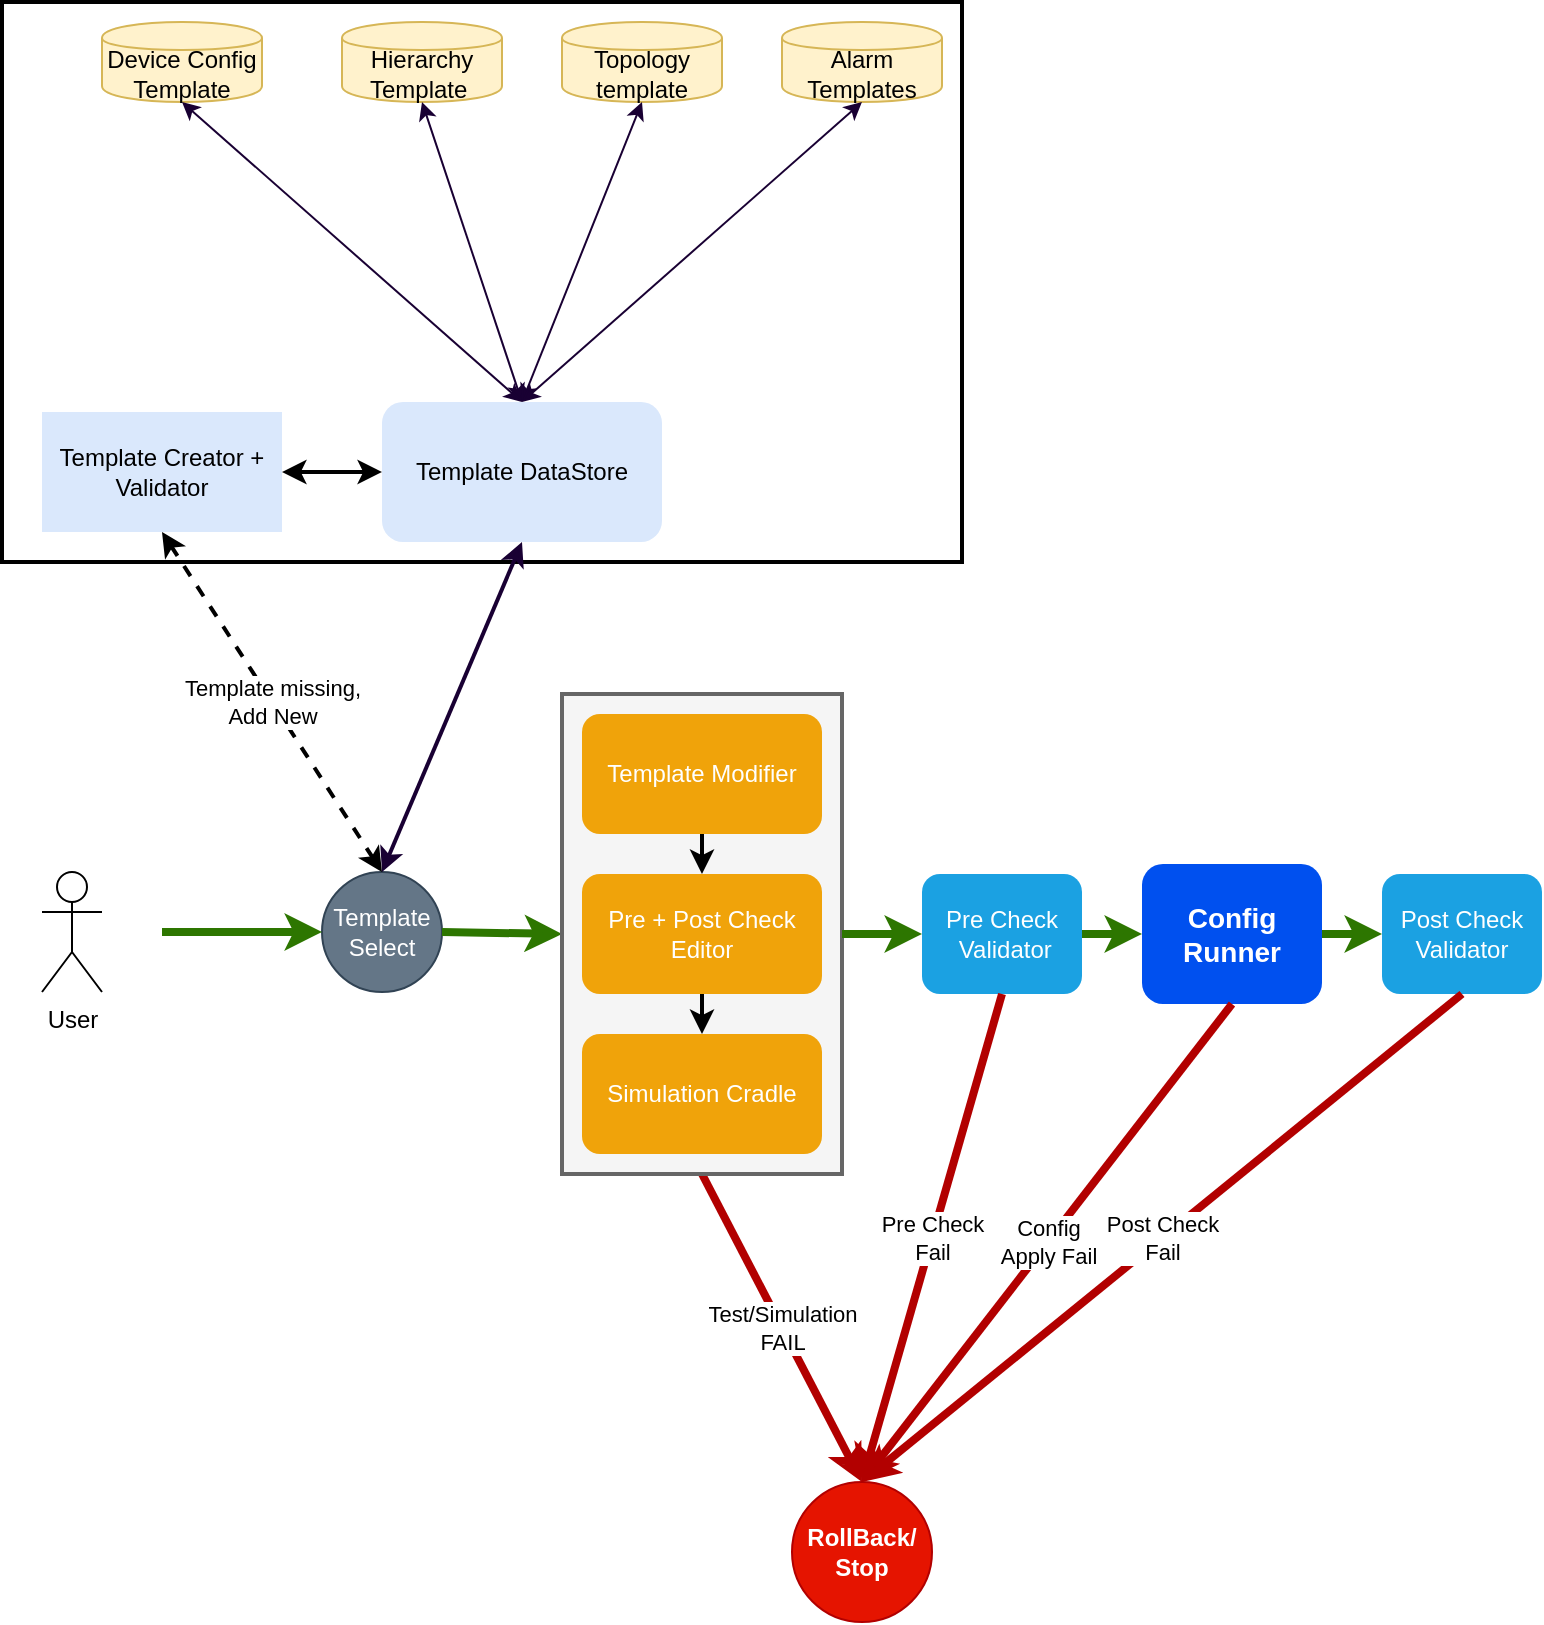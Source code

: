 <mxfile version="12.1.3" type="github" pages="1">
  <diagram id="B4XK_0Hln9eRdX3QcIPv" name="Page-1">
    <mxGraphModel dx="1346" dy="859" grid="1" gridSize="10" guides="1" tooltips="1" connect="1" arrows="1" fold="1" page="1" pageScale="1" pageWidth="850" pageHeight="1100" math="0" shadow="0">
      <root>
        <mxCell id="0"/>
        <mxCell id="1" parent="0"/>
        <mxCell id="j7HrswJJdAMiraN6C7io-34" value="" style="rounded=0;whiteSpace=wrap;html=1;strokeWidth=2;" vertex="1" parent="1">
          <mxGeometry x="30" y="30" width="480" height="280" as="geometry"/>
        </mxCell>
        <mxCell id="PcscQ1ydCQ4jhYNcUpiW-1" value="Template DataStore" style="rounded=1;whiteSpace=wrap;html=1;fillColor=#dae8fc;strokeColor=none;" parent="1" vertex="1">
          <mxGeometry x="220" y="230" width="140" height="70" as="geometry"/>
        </mxCell>
        <mxCell id="PcscQ1ydCQ4jhYNcUpiW-2" value="Device Config Template" style="shape=cylinder;whiteSpace=wrap;html=1;boundedLbl=1;backgroundOutline=1;fillColor=#fff2cc;strokeColor=#d6b656;" parent="1" vertex="1">
          <mxGeometry x="80" y="40" width="80" height="40" as="geometry"/>
        </mxCell>
        <mxCell id="PcscQ1ydCQ4jhYNcUpiW-4" value="Hierarchy Template&amp;nbsp;" style="shape=cylinder;whiteSpace=wrap;html=1;boundedLbl=1;backgroundOutline=1;fillColor=#fff2cc;strokeColor=#d6b656;" parent="1" vertex="1">
          <mxGeometry x="200" y="40" width="80" height="40" as="geometry"/>
        </mxCell>
        <mxCell id="PcscQ1ydCQ4jhYNcUpiW-5" value="Topology template" style="shape=cylinder;whiteSpace=wrap;html=1;boundedLbl=1;backgroundOutline=1;fillColor=#fff2cc;strokeColor=#d6b656;" parent="1" vertex="1">
          <mxGeometry x="310" y="40" width="80" height="40" as="geometry"/>
        </mxCell>
        <mxCell id="PcscQ1ydCQ4jhYNcUpiW-6" value="Alarm Templates" style="shape=cylinder;whiteSpace=wrap;html=1;boundedLbl=1;backgroundOutline=1;fillColor=#fff2cc;strokeColor=#d6b656;" parent="1" vertex="1">
          <mxGeometry x="420" y="40" width="80" height="40" as="geometry"/>
        </mxCell>
        <mxCell id="PcscQ1ydCQ4jhYNcUpiW-7" value="" style="endArrow=classic;startArrow=classic;html=1;entryX=0.5;entryY=1;entryDx=0;entryDy=0;exitX=0.5;exitY=0;exitDx=0;exitDy=0;strokeColor=#190033;" parent="1" source="PcscQ1ydCQ4jhYNcUpiW-1" target="PcscQ1ydCQ4jhYNcUpiW-2" edge="1">
          <mxGeometry width="50" height="50" relative="1" as="geometry">
            <mxPoint x="10" y="300" as="sourcePoint"/>
            <mxPoint x="60" y="250" as="targetPoint"/>
          </mxGeometry>
        </mxCell>
        <mxCell id="j7HrswJJdAMiraN6C7io-1" value="" style="endArrow=classic;startArrow=classic;html=1;entryX=0.5;entryY=1;entryDx=0;entryDy=0;exitX=0.5;exitY=0;exitDx=0;exitDy=0;strokeColor=#190033;" edge="1" parent="1" source="PcscQ1ydCQ4jhYNcUpiW-1" target="PcscQ1ydCQ4jhYNcUpiW-4">
          <mxGeometry width="50" height="50" relative="1" as="geometry">
            <mxPoint x="360" y="170" as="sourcePoint"/>
            <mxPoint x="190" y="90" as="targetPoint"/>
          </mxGeometry>
        </mxCell>
        <mxCell id="j7HrswJJdAMiraN6C7io-3" value="" style="endArrow=classic;startArrow=classic;html=1;entryX=0.5;entryY=1;entryDx=0;entryDy=0;exitX=0.5;exitY=0;exitDx=0;exitDy=0;strokeColor=#190033;" edge="1" parent="1" source="PcscQ1ydCQ4jhYNcUpiW-1" target="PcscQ1ydCQ4jhYNcUpiW-5">
          <mxGeometry width="50" height="50" relative="1" as="geometry">
            <mxPoint x="375" y="190" as="sourcePoint"/>
            <mxPoint x="325" y="110" as="targetPoint"/>
          </mxGeometry>
        </mxCell>
        <mxCell id="j7HrswJJdAMiraN6C7io-4" value="" style="endArrow=classic;startArrow=classic;html=1;entryX=0.5;entryY=1;entryDx=0;entryDy=0;exitX=0.5;exitY=0;exitDx=0;exitDy=0;strokeColor=#190033;" edge="1" parent="1" source="PcscQ1ydCQ4jhYNcUpiW-1" target="PcscQ1ydCQ4jhYNcUpiW-6">
          <mxGeometry width="50" height="50" relative="1" as="geometry">
            <mxPoint x="390" y="195" as="sourcePoint"/>
            <mxPoint x="450" y="115" as="targetPoint"/>
          </mxGeometry>
        </mxCell>
        <mxCell id="j7HrswJJdAMiraN6C7io-5" value="Template Creator + Validator" style="rounded=0;whiteSpace=wrap;html=1;fillColor=#dae8fc;strokeColor=none;" vertex="1" parent="1">
          <mxGeometry x="50" y="235" width="120" height="60" as="geometry"/>
        </mxCell>
        <mxCell id="j7HrswJJdAMiraN6C7io-7" value="User" style="shape=umlActor;verticalLabelPosition=bottom;labelBackgroundColor=#ffffff;verticalAlign=top;html=1;outlineConnect=0;" vertex="1" parent="1">
          <mxGeometry x="50" y="465" width="30" height="60" as="geometry"/>
        </mxCell>
        <mxCell id="j7HrswJJdAMiraN6C7io-8" value="Template Select" style="ellipse;whiteSpace=wrap;html=1;aspect=fixed;fillColor=#647687;strokeColor=#314354;fontColor=#ffffff;" vertex="1" parent="1">
          <mxGeometry x="190" y="465" width="60" height="60" as="geometry"/>
        </mxCell>
        <mxCell id="j7HrswJJdAMiraN6C7io-14" value="" style="endArrow=classic;startArrow=classic;html=1;entryX=0.5;entryY=1;entryDx=0;entryDy=0;exitX=0.5;exitY=0;exitDx=0;exitDy=0;strokeColor=#190033;strokeWidth=2;" edge="1" parent="1" source="j7HrswJJdAMiraN6C7io-8" target="PcscQ1ydCQ4jhYNcUpiW-1">
          <mxGeometry width="50" height="50" relative="1" as="geometry">
            <mxPoint x="270" y="380" as="sourcePoint"/>
            <mxPoint x="100" y="300" as="targetPoint"/>
          </mxGeometry>
        </mxCell>
        <mxCell id="j7HrswJJdAMiraN6C7io-24" value="Template missing,&lt;br&gt;Add New" style="endArrow=classic;startArrow=classic;html=1;dashed=1;strokeColor=#000000;strokeWidth=2;entryX=0.5;entryY=1;entryDx=0;entryDy=0;exitX=0.5;exitY=0;exitDx=0;exitDy=0;" edge="1" parent="1" source="j7HrswJJdAMiraN6C7io-8" target="j7HrswJJdAMiraN6C7io-5">
          <mxGeometry width="50" height="50" relative="1" as="geometry">
            <mxPoint x="10" y="620" as="sourcePoint"/>
            <mxPoint x="60" y="570" as="targetPoint"/>
          </mxGeometry>
        </mxCell>
        <mxCell id="j7HrswJJdAMiraN6C7io-32" value="" style="endArrow=classic;startArrow=classic;html=1;strokeColor=#000000;strokeWidth=2;entryX=0;entryY=0.5;entryDx=0;entryDy=0;exitX=1;exitY=0.5;exitDx=0;exitDy=0;" edge="1" parent="1" source="j7HrswJJdAMiraN6C7io-5" target="PcscQ1ydCQ4jhYNcUpiW-1">
          <mxGeometry width="50" height="50" relative="1" as="geometry">
            <mxPoint x="10" y="680" as="sourcePoint"/>
            <mxPoint x="60" y="630" as="targetPoint"/>
          </mxGeometry>
        </mxCell>
        <mxCell id="j7HrswJJdAMiraN6C7io-35" value="Pre Check&lt;br&gt;&amp;nbsp;Validator" style="rounded=1;whiteSpace=wrap;html=1;fillColor=#1ba1e2;strokeColor=none;fontColor=#ffffff;" vertex="1" parent="1">
          <mxGeometry x="490" y="466" width="80" height="60" as="geometry"/>
        </mxCell>
        <mxCell id="j7HrswJJdAMiraN6C7io-36" value="&lt;b&gt;&lt;font style=&quot;font-size: 14px&quot;&gt;Config&lt;/font&gt;&lt;br&gt;&lt;font style=&quot;font-size: 14px&quot;&gt;Runner&lt;/font&gt;&lt;/b&gt;" style="rounded=1;whiteSpace=wrap;html=1;fillColor=#0050ef;strokeColor=none;fontColor=#ffffff;" vertex="1" parent="1">
          <mxGeometry x="600" y="461" width="90" height="70" as="geometry"/>
        </mxCell>
        <mxCell id="j7HrswJJdAMiraN6C7io-37" value="Post Check Validator" style="rounded=1;whiteSpace=wrap;html=1;fillColor=#1ba1e2;strokeColor=none;fontColor=#ffffff;" vertex="1" parent="1">
          <mxGeometry x="720" y="466" width="80" height="60" as="geometry"/>
        </mxCell>
        <mxCell id="j7HrswJJdAMiraN6C7io-38" value="&lt;b&gt;RollBack/&lt;br&gt;Stop&lt;/b&gt;" style="ellipse;whiteSpace=wrap;html=1;aspect=fixed;fillColor=#e51400;strokeColor=#B20000;fontColor=#ffffff;" vertex="1" parent="1">
          <mxGeometry x="425" y="770" width="70" height="70" as="geometry"/>
        </mxCell>
        <mxCell id="j7HrswJJdAMiraN6C7io-40" value="Test/Simulation&lt;br&gt;FAIL" style="endArrow=classic;html=1;strokeColor=#B20000;strokeWidth=4;exitX=0.5;exitY=1;exitDx=0;exitDy=0;entryX=0.5;entryY=0;entryDx=0;entryDy=0;fillColor=#e51400;" edge="1" parent="1" source="j7HrswJJdAMiraN6C7io-31" target="j7HrswJJdAMiraN6C7io-38">
          <mxGeometry width="50" height="50" relative="1" as="geometry">
            <mxPoint x="320" y="740" as="sourcePoint"/>
            <mxPoint x="370" y="690" as="targetPoint"/>
          </mxGeometry>
        </mxCell>
        <mxCell id="j7HrswJJdAMiraN6C7io-41" value="" style="endArrow=classic;html=1;strokeColor=#2D7600;strokeWidth=4;entryX=0;entryY=0.5;entryDx=0;entryDy=0;fillColor=#60a917;" edge="1" parent="1" target="j7HrswJJdAMiraN6C7io-8">
          <mxGeometry width="50" height="50" relative="1" as="geometry">
            <mxPoint x="110" y="495" as="sourcePoint"/>
            <mxPoint x="140" y="570" as="targetPoint"/>
          </mxGeometry>
        </mxCell>
        <mxCell id="j7HrswJJdAMiraN6C7io-43" value="" style="endArrow=classic;html=1;strokeColor=#2D7600;strokeWidth=4;entryX=0;entryY=0.5;entryDx=0;entryDy=0;fillColor=#60a917;exitX=1;exitY=0.5;exitDx=0;exitDy=0;" edge="1" parent="1" source="j7HrswJJdAMiraN6C7io-8" target="j7HrswJJdAMiraN6C7io-31">
          <mxGeometry width="50" height="50" relative="1" as="geometry">
            <mxPoint x="150" y="610" as="sourcePoint"/>
            <mxPoint x="230" y="609.5" as="targetPoint"/>
          </mxGeometry>
        </mxCell>
        <mxCell id="j7HrswJJdAMiraN6C7io-44" value="" style="group" vertex="1" connectable="0" parent="1">
          <mxGeometry x="310" y="376" width="140" height="240" as="geometry"/>
        </mxCell>
        <mxCell id="j7HrswJJdAMiraN6C7io-31" value="" style="rounded=0;whiteSpace=wrap;html=1;strokeWidth=2;fillColor=#f5f5f5;strokeColor=#666666;fontColor=#333333;" vertex="1" parent="j7HrswJJdAMiraN6C7io-44">
          <mxGeometry width="140" height="240" as="geometry"/>
        </mxCell>
        <mxCell id="j7HrswJJdAMiraN6C7io-25" value="Template Modifier" style="rounded=1;whiteSpace=wrap;html=1;fillColor=#f0a30a;strokeColor=none;fontColor=#ffffff;" vertex="1" parent="j7HrswJJdAMiraN6C7io-44">
          <mxGeometry x="10" y="10" width="120" height="60" as="geometry"/>
        </mxCell>
        <mxCell id="j7HrswJJdAMiraN6C7io-26" value="Pre + Post Check Editor" style="rounded=1;whiteSpace=wrap;html=1;fillColor=#f0a30a;strokeColor=none;fontColor=#ffffff;" vertex="1" parent="j7HrswJJdAMiraN6C7io-44">
          <mxGeometry x="10" y="90" width="120" height="60" as="geometry"/>
        </mxCell>
        <mxCell id="j7HrswJJdAMiraN6C7io-27" value="Simulation Cradle" style="rounded=1;whiteSpace=wrap;html=1;fillColor=#f0a30a;strokeColor=none;fontColor=#ffffff;" vertex="1" parent="j7HrswJJdAMiraN6C7io-44">
          <mxGeometry x="10" y="170" width="120" height="60" as="geometry"/>
        </mxCell>
        <mxCell id="j7HrswJJdAMiraN6C7io-28" value="" style="endArrow=classic;html=1;strokeColor=#000000;strokeWidth=2;exitX=0.5;exitY=1;exitDx=0;exitDy=0;" edge="1" parent="j7HrswJJdAMiraN6C7io-44" source="j7HrswJJdAMiraN6C7io-25" target="j7HrswJJdAMiraN6C7io-26">
          <mxGeometry width="50" height="50" relative="1" as="geometry">
            <mxPoint x="-280" y="350" as="sourcePoint"/>
            <mxPoint x="-230" y="300" as="targetPoint"/>
          </mxGeometry>
        </mxCell>
        <mxCell id="j7HrswJJdAMiraN6C7io-30" value="" style="endArrow=classic;html=1;strokeColor=#000000;strokeWidth=2;exitX=0.5;exitY=1;exitDx=0;exitDy=0;entryX=0.5;entryY=0;entryDx=0;entryDy=0;" edge="1" parent="j7HrswJJdAMiraN6C7io-44" source="j7HrswJJdAMiraN6C7io-26" target="j7HrswJJdAMiraN6C7io-27">
          <mxGeometry width="50" height="50" relative="1" as="geometry">
            <mxPoint x="150" y="70" as="sourcePoint"/>
            <mxPoint x="150" y="90" as="targetPoint"/>
          </mxGeometry>
        </mxCell>
        <mxCell id="j7HrswJJdAMiraN6C7io-45" value="" style="endArrow=classic;html=1;strokeColor=#2D7600;strokeWidth=4;entryX=0;entryY=0.5;entryDx=0;entryDy=0;fillColor=#60a917;exitX=1;exitY=0.5;exitDx=0;exitDy=0;" edge="1" parent="1" source="j7HrswJJdAMiraN6C7io-31" target="j7HrswJJdAMiraN6C7io-35">
          <mxGeometry width="50" height="50" relative="1" as="geometry">
            <mxPoint x="560" y="590" as="sourcePoint"/>
            <mxPoint x="620" y="591" as="targetPoint"/>
          </mxGeometry>
        </mxCell>
        <mxCell id="j7HrswJJdAMiraN6C7io-50" value="" style="endArrow=classic;html=1;strokeColor=#2D7600;strokeWidth=4;entryX=0;entryY=0.5;entryDx=0;entryDy=0;fillColor=#60a917;exitX=1;exitY=0.5;exitDx=0;exitDy=0;" edge="1" parent="1" source="j7HrswJJdAMiraN6C7io-36" target="j7HrswJJdAMiraN6C7io-37">
          <mxGeometry width="50" height="50" relative="1" as="geometry">
            <mxPoint x="550" y="640" as="sourcePoint"/>
            <mxPoint x="610" y="641" as="targetPoint"/>
          </mxGeometry>
        </mxCell>
        <mxCell id="j7HrswJJdAMiraN6C7io-52" value="" style="endArrow=classic;html=1;strokeColor=#2D7600;strokeWidth=4;entryX=0;entryY=0.5;entryDx=0;entryDy=0;fillColor=#60a917;exitX=1;exitY=0.5;exitDx=0;exitDy=0;" edge="1" parent="1" source="j7HrswJJdAMiraN6C7io-35" target="j7HrswJJdAMiraN6C7io-36">
          <mxGeometry width="50" height="50" relative="1" as="geometry">
            <mxPoint x="560" y="600" as="sourcePoint"/>
            <mxPoint x="620" y="601" as="targetPoint"/>
          </mxGeometry>
        </mxCell>
        <mxCell id="j7HrswJJdAMiraN6C7io-53" value="Post Check&lt;br&gt;Fail" style="endArrow=classic;html=1;strokeColor=#B20000;strokeWidth=4;exitX=0.5;exitY=1;exitDx=0;exitDy=0;entryX=0.5;entryY=0;entryDx=0;entryDy=0;fillColor=#e51400;" edge="1" parent="1" source="j7HrswJJdAMiraN6C7io-37" target="j7HrswJJdAMiraN6C7io-38">
          <mxGeometry width="50" height="50" relative="1" as="geometry">
            <mxPoint x="590" y="616" as="sourcePoint"/>
            <mxPoint x="590" y="770" as="targetPoint"/>
          </mxGeometry>
        </mxCell>
        <mxCell id="j7HrswJJdAMiraN6C7io-54" value="Pre Check&lt;br&gt;Fail" style="endArrow=classic;html=1;strokeColor=#B20000;strokeWidth=4;exitX=0.5;exitY=1;exitDx=0;exitDy=0;entryX=0.5;entryY=0;entryDx=0;entryDy=0;fillColor=#e51400;" edge="1" parent="1" source="j7HrswJJdAMiraN6C7io-35" target="j7HrswJJdAMiraN6C7io-38">
          <mxGeometry width="50" height="50" relative="1" as="geometry">
            <mxPoint x="499.5" y="616" as="sourcePoint"/>
            <mxPoint x="499.5" y="770" as="targetPoint"/>
          </mxGeometry>
        </mxCell>
        <mxCell id="j7HrswJJdAMiraN6C7io-55" value="Config&lt;br&gt;Apply Fail" style="endArrow=classic;html=1;strokeColor=#B20000;strokeWidth=4;exitX=0.5;exitY=1;exitDx=0;exitDy=0;entryX=0.5;entryY=0;entryDx=0;entryDy=0;fillColor=#e51400;" edge="1" parent="1" source="j7HrswJJdAMiraN6C7io-36" target="j7HrswJJdAMiraN6C7io-38">
          <mxGeometry width="50" height="50" relative="1" as="geometry">
            <mxPoint x="550" y="616" as="sourcePoint"/>
            <mxPoint x="550" y="770" as="targetPoint"/>
          </mxGeometry>
        </mxCell>
      </root>
    </mxGraphModel>
  </diagram>
</mxfile>
